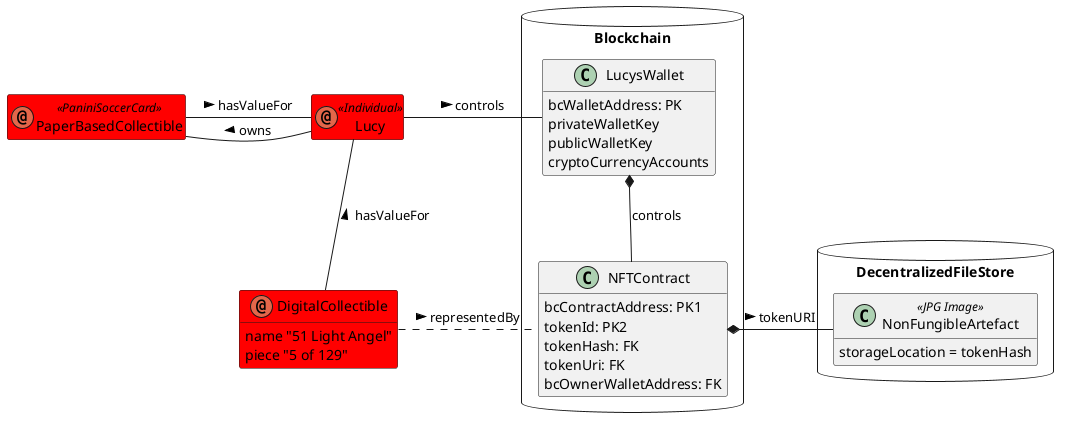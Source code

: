 @startuml
'https://plantuml.com/class-diagram

hide empty members

annotation Lucy <<Individual>> #red
annotation PaperBasedCollectible <<PaniniSoccerCard>> #red


annotation DigitalCollectible #red {
    name "51 Light Angel"
    piece "5 of 129"
}

package Blockchain <<Database>> {
  class LucysWallet {
     bcWalletAddress: PK
     privateWalletKey
     publicWalletKey
     cryptoCurrencyAccounts

   }
  class NFTContract {
    bcContractAddress: PK1
    tokenId: PK2
    tokenHash: FK
    tokenUri: FK
    bcOwnerWalletAddress: FK
  }

}

package DecentralizedFileStore <<Database>> {
    class NonFungibleArtefact <<JPG Image>>  {
        storageLocation = tokenHash
    }
}

LucysWallet *-- NFTContract: controls
NFTContract *- NonFungibleArtefact: tokenURI >
NFTContract .left. DigitalCollectible: representedBy <
Lucy -- DigitalCollectible: hasValueFor <
Lucy - LucysWallet: controls >
PaperBasedCollectible - Lucy: hasValueFor >
PaperBasedCollectible - Lucy: owns <
@enduml